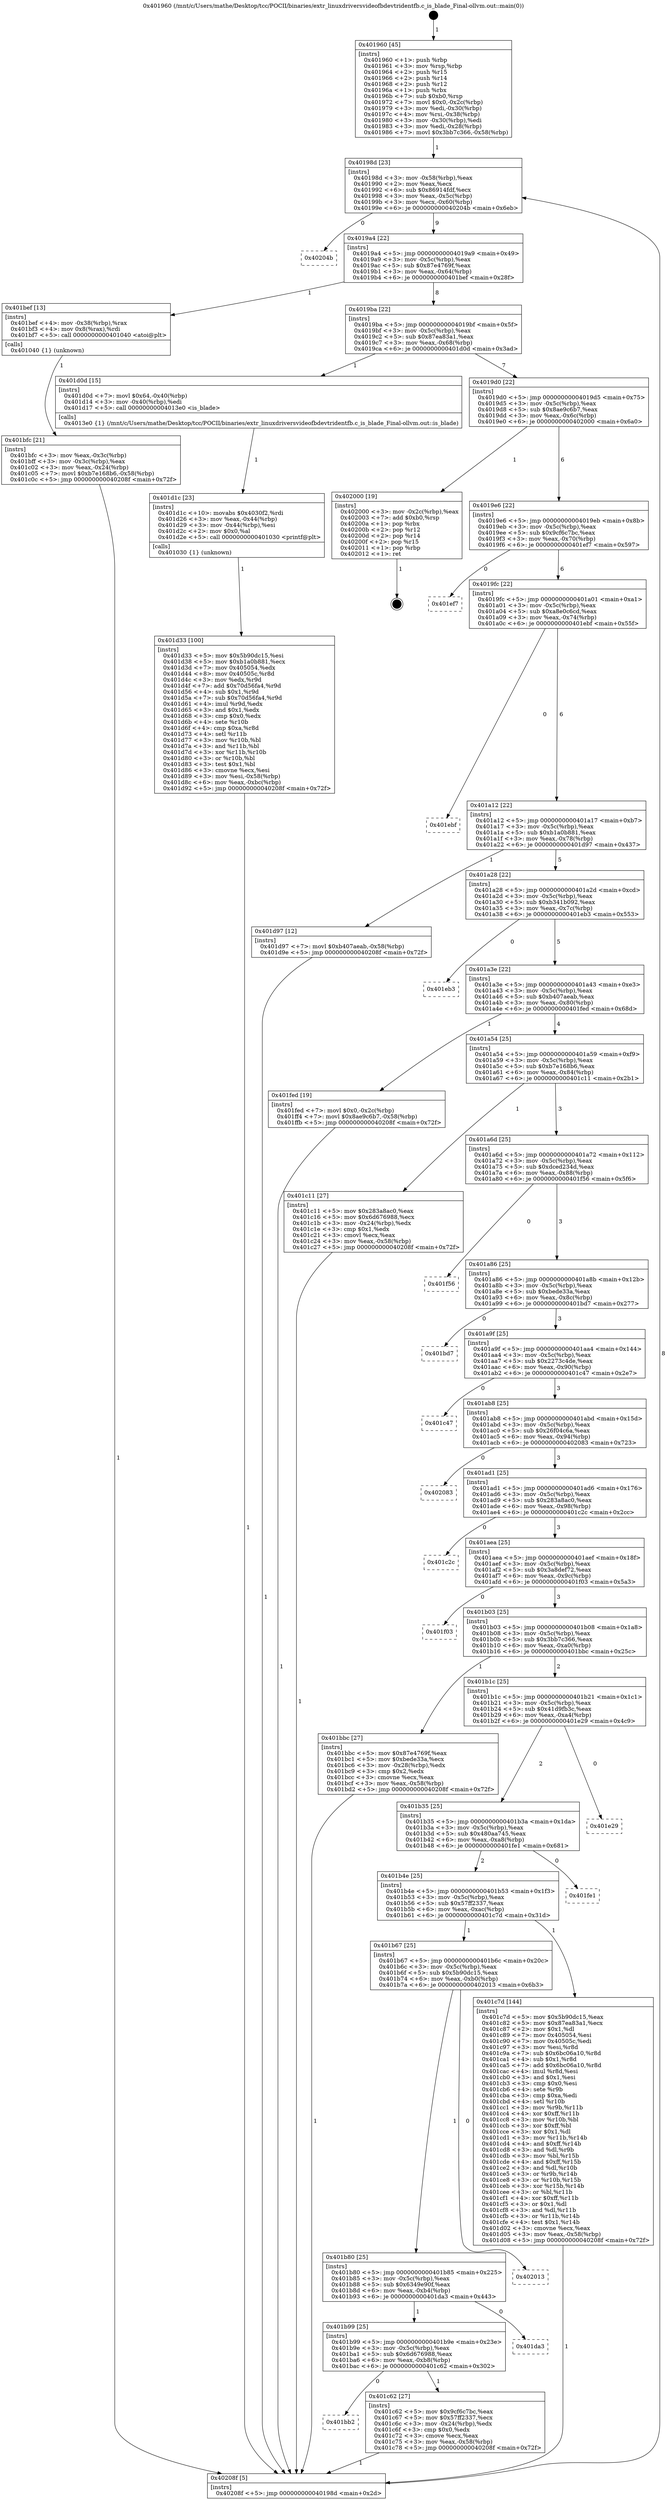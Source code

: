 digraph "0x401960" {
  label = "0x401960 (/mnt/c/Users/mathe/Desktop/tcc/POCII/binaries/extr_linuxdriversvideofbdevtridentfb.c_is_blade_Final-ollvm.out::main(0))"
  labelloc = "t"
  node[shape=record]

  Entry [label="",width=0.3,height=0.3,shape=circle,fillcolor=black,style=filled]
  "0x40198d" [label="{
     0x40198d [23]\l
     | [instrs]\l
     &nbsp;&nbsp;0x40198d \<+3\>: mov -0x58(%rbp),%eax\l
     &nbsp;&nbsp;0x401990 \<+2\>: mov %eax,%ecx\l
     &nbsp;&nbsp;0x401992 \<+6\>: sub $0x86914fdf,%ecx\l
     &nbsp;&nbsp;0x401998 \<+3\>: mov %eax,-0x5c(%rbp)\l
     &nbsp;&nbsp;0x40199b \<+3\>: mov %ecx,-0x60(%rbp)\l
     &nbsp;&nbsp;0x40199e \<+6\>: je 000000000040204b \<main+0x6eb\>\l
  }"]
  "0x40204b" [label="{
     0x40204b\l
  }", style=dashed]
  "0x4019a4" [label="{
     0x4019a4 [22]\l
     | [instrs]\l
     &nbsp;&nbsp;0x4019a4 \<+5\>: jmp 00000000004019a9 \<main+0x49\>\l
     &nbsp;&nbsp;0x4019a9 \<+3\>: mov -0x5c(%rbp),%eax\l
     &nbsp;&nbsp;0x4019ac \<+5\>: sub $0x87e4769f,%eax\l
     &nbsp;&nbsp;0x4019b1 \<+3\>: mov %eax,-0x64(%rbp)\l
     &nbsp;&nbsp;0x4019b4 \<+6\>: je 0000000000401bef \<main+0x28f\>\l
  }"]
  Exit [label="",width=0.3,height=0.3,shape=circle,fillcolor=black,style=filled,peripheries=2]
  "0x401bef" [label="{
     0x401bef [13]\l
     | [instrs]\l
     &nbsp;&nbsp;0x401bef \<+4\>: mov -0x38(%rbp),%rax\l
     &nbsp;&nbsp;0x401bf3 \<+4\>: mov 0x8(%rax),%rdi\l
     &nbsp;&nbsp;0x401bf7 \<+5\>: call 0000000000401040 \<atoi@plt\>\l
     | [calls]\l
     &nbsp;&nbsp;0x401040 \{1\} (unknown)\l
  }"]
  "0x4019ba" [label="{
     0x4019ba [22]\l
     | [instrs]\l
     &nbsp;&nbsp;0x4019ba \<+5\>: jmp 00000000004019bf \<main+0x5f\>\l
     &nbsp;&nbsp;0x4019bf \<+3\>: mov -0x5c(%rbp),%eax\l
     &nbsp;&nbsp;0x4019c2 \<+5\>: sub $0x87ea83a1,%eax\l
     &nbsp;&nbsp;0x4019c7 \<+3\>: mov %eax,-0x68(%rbp)\l
     &nbsp;&nbsp;0x4019ca \<+6\>: je 0000000000401d0d \<main+0x3ad\>\l
  }"]
  "0x401d33" [label="{
     0x401d33 [100]\l
     | [instrs]\l
     &nbsp;&nbsp;0x401d33 \<+5\>: mov $0x5b90dc15,%esi\l
     &nbsp;&nbsp;0x401d38 \<+5\>: mov $0xb1a0b881,%ecx\l
     &nbsp;&nbsp;0x401d3d \<+7\>: mov 0x405054,%edx\l
     &nbsp;&nbsp;0x401d44 \<+8\>: mov 0x40505c,%r8d\l
     &nbsp;&nbsp;0x401d4c \<+3\>: mov %edx,%r9d\l
     &nbsp;&nbsp;0x401d4f \<+7\>: add $0x70d56fa4,%r9d\l
     &nbsp;&nbsp;0x401d56 \<+4\>: sub $0x1,%r9d\l
     &nbsp;&nbsp;0x401d5a \<+7\>: sub $0x70d56fa4,%r9d\l
     &nbsp;&nbsp;0x401d61 \<+4\>: imul %r9d,%edx\l
     &nbsp;&nbsp;0x401d65 \<+3\>: and $0x1,%edx\l
     &nbsp;&nbsp;0x401d68 \<+3\>: cmp $0x0,%edx\l
     &nbsp;&nbsp;0x401d6b \<+4\>: sete %r10b\l
     &nbsp;&nbsp;0x401d6f \<+4\>: cmp $0xa,%r8d\l
     &nbsp;&nbsp;0x401d73 \<+4\>: setl %r11b\l
     &nbsp;&nbsp;0x401d77 \<+3\>: mov %r10b,%bl\l
     &nbsp;&nbsp;0x401d7a \<+3\>: and %r11b,%bl\l
     &nbsp;&nbsp;0x401d7d \<+3\>: xor %r11b,%r10b\l
     &nbsp;&nbsp;0x401d80 \<+3\>: or %r10b,%bl\l
     &nbsp;&nbsp;0x401d83 \<+3\>: test $0x1,%bl\l
     &nbsp;&nbsp;0x401d86 \<+3\>: cmovne %ecx,%esi\l
     &nbsp;&nbsp;0x401d89 \<+3\>: mov %esi,-0x58(%rbp)\l
     &nbsp;&nbsp;0x401d8c \<+6\>: mov %eax,-0xbc(%rbp)\l
     &nbsp;&nbsp;0x401d92 \<+5\>: jmp 000000000040208f \<main+0x72f\>\l
  }"]
  "0x401d0d" [label="{
     0x401d0d [15]\l
     | [instrs]\l
     &nbsp;&nbsp;0x401d0d \<+7\>: movl $0x64,-0x40(%rbp)\l
     &nbsp;&nbsp;0x401d14 \<+3\>: mov -0x40(%rbp),%edi\l
     &nbsp;&nbsp;0x401d17 \<+5\>: call 00000000004013e0 \<is_blade\>\l
     | [calls]\l
     &nbsp;&nbsp;0x4013e0 \{1\} (/mnt/c/Users/mathe/Desktop/tcc/POCII/binaries/extr_linuxdriversvideofbdevtridentfb.c_is_blade_Final-ollvm.out::is_blade)\l
  }"]
  "0x4019d0" [label="{
     0x4019d0 [22]\l
     | [instrs]\l
     &nbsp;&nbsp;0x4019d0 \<+5\>: jmp 00000000004019d5 \<main+0x75\>\l
     &nbsp;&nbsp;0x4019d5 \<+3\>: mov -0x5c(%rbp),%eax\l
     &nbsp;&nbsp;0x4019d8 \<+5\>: sub $0x8ae9c6b7,%eax\l
     &nbsp;&nbsp;0x4019dd \<+3\>: mov %eax,-0x6c(%rbp)\l
     &nbsp;&nbsp;0x4019e0 \<+6\>: je 0000000000402000 \<main+0x6a0\>\l
  }"]
  "0x401d1c" [label="{
     0x401d1c [23]\l
     | [instrs]\l
     &nbsp;&nbsp;0x401d1c \<+10\>: movabs $0x4030f2,%rdi\l
     &nbsp;&nbsp;0x401d26 \<+3\>: mov %eax,-0x44(%rbp)\l
     &nbsp;&nbsp;0x401d29 \<+3\>: mov -0x44(%rbp),%esi\l
     &nbsp;&nbsp;0x401d2c \<+2\>: mov $0x0,%al\l
     &nbsp;&nbsp;0x401d2e \<+5\>: call 0000000000401030 \<printf@plt\>\l
     | [calls]\l
     &nbsp;&nbsp;0x401030 \{1\} (unknown)\l
  }"]
  "0x402000" [label="{
     0x402000 [19]\l
     | [instrs]\l
     &nbsp;&nbsp;0x402000 \<+3\>: mov -0x2c(%rbp),%eax\l
     &nbsp;&nbsp;0x402003 \<+7\>: add $0xb0,%rsp\l
     &nbsp;&nbsp;0x40200a \<+1\>: pop %rbx\l
     &nbsp;&nbsp;0x40200b \<+2\>: pop %r12\l
     &nbsp;&nbsp;0x40200d \<+2\>: pop %r14\l
     &nbsp;&nbsp;0x40200f \<+2\>: pop %r15\l
     &nbsp;&nbsp;0x402011 \<+1\>: pop %rbp\l
     &nbsp;&nbsp;0x402012 \<+1\>: ret\l
  }"]
  "0x4019e6" [label="{
     0x4019e6 [22]\l
     | [instrs]\l
     &nbsp;&nbsp;0x4019e6 \<+5\>: jmp 00000000004019eb \<main+0x8b\>\l
     &nbsp;&nbsp;0x4019eb \<+3\>: mov -0x5c(%rbp),%eax\l
     &nbsp;&nbsp;0x4019ee \<+5\>: sub $0x9cf6c7bc,%eax\l
     &nbsp;&nbsp;0x4019f3 \<+3\>: mov %eax,-0x70(%rbp)\l
     &nbsp;&nbsp;0x4019f6 \<+6\>: je 0000000000401ef7 \<main+0x597\>\l
  }"]
  "0x401bb2" [label="{
     0x401bb2\l
  }", style=dashed]
  "0x401ef7" [label="{
     0x401ef7\l
  }", style=dashed]
  "0x4019fc" [label="{
     0x4019fc [22]\l
     | [instrs]\l
     &nbsp;&nbsp;0x4019fc \<+5\>: jmp 0000000000401a01 \<main+0xa1\>\l
     &nbsp;&nbsp;0x401a01 \<+3\>: mov -0x5c(%rbp),%eax\l
     &nbsp;&nbsp;0x401a04 \<+5\>: sub $0xa8e0c6cd,%eax\l
     &nbsp;&nbsp;0x401a09 \<+3\>: mov %eax,-0x74(%rbp)\l
     &nbsp;&nbsp;0x401a0c \<+6\>: je 0000000000401ebf \<main+0x55f\>\l
  }"]
  "0x401c62" [label="{
     0x401c62 [27]\l
     | [instrs]\l
     &nbsp;&nbsp;0x401c62 \<+5\>: mov $0x9cf6c7bc,%eax\l
     &nbsp;&nbsp;0x401c67 \<+5\>: mov $0x57ff2337,%ecx\l
     &nbsp;&nbsp;0x401c6c \<+3\>: mov -0x24(%rbp),%edx\l
     &nbsp;&nbsp;0x401c6f \<+3\>: cmp $0x0,%edx\l
     &nbsp;&nbsp;0x401c72 \<+3\>: cmove %ecx,%eax\l
     &nbsp;&nbsp;0x401c75 \<+3\>: mov %eax,-0x58(%rbp)\l
     &nbsp;&nbsp;0x401c78 \<+5\>: jmp 000000000040208f \<main+0x72f\>\l
  }"]
  "0x401ebf" [label="{
     0x401ebf\l
  }", style=dashed]
  "0x401a12" [label="{
     0x401a12 [22]\l
     | [instrs]\l
     &nbsp;&nbsp;0x401a12 \<+5\>: jmp 0000000000401a17 \<main+0xb7\>\l
     &nbsp;&nbsp;0x401a17 \<+3\>: mov -0x5c(%rbp),%eax\l
     &nbsp;&nbsp;0x401a1a \<+5\>: sub $0xb1a0b881,%eax\l
     &nbsp;&nbsp;0x401a1f \<+3\>: mov %eax,-0x78(%rbp)\l
     &nbsp;&nbsp;0x401a22 \<+6\>: je 0000000000401d97 \<main+0x437\>\l
  }"]
  "0x401b99" [label="{
     0x401b99 [25]\l
     | [instrs]\l
     &nbsp;&nbsp;0x401b99 \<+5\>: jmp 0000000000401b9e \<main+0x23e\>\l
     &nbsp;&nbsp;0x401b9e \<+3\>: mov -0x5c(%rbp),%eax\l
     &nbsp;&nbsp;0x401ba1 \<+5\>: sub $0x6d676988,%eax\l
     &nbsp;&nbsp;0x401ba6 \<+6\>: mov %eax,-0xb8(%rbp)\l
     &nbsp;&nbsp;0x401bac \<+6\>: je 0000000000401c62 \<main+0x302\>\l
  }"]
  "0x401d97" [label="{
     0x401d97 [12]\l
     | [instrs]\l
     &nbsp;&nbsp;0x401d97 \<+7\>: movl $0xb407aeab,-0x58(%rbp)\l
     &nbsp;&nbsp;0x401d9e \<+5\>: jmp 000000000040208f \<main+0x72f\>\l
  }"]
  "0x401a28" [label="{
     0x401a28 [22]\l
     | [instrs]\l
     &nbsp;&nbsp;0x401a28 \<+5\>: jmp 0000000000401a2d \<main+0xcd\>\l
     &nbsp;&nbsp;0x401a2d \<+3\>: mov -0x5c(%rbp),%eax\l
     &nbsp;&nbsp;0x401a30 \<+5\>: sub $0xb341b092,%eax\l
     &nbsp;&nbsp;0x401a35 \<+3\>: mov %eax,-0x7c(%rbp)\l
     &nbsp;&nbsp;0x401a38 \<+6\>: je 0000000000401eb3 \<main+0x553\>\l
  }"]
  "0x401da3" [label="{
     0x401da3\l
  }", style=dashed]
  "0x401eb3" [label="{
     0x401eb3\l
  }", style=dashed]
  "0x401a3e" [label="{
     0x401a3e [22]\l
     | [instrs]\l
     &nbsp;&nbsp;0x401a3e \<+5\>: jmp 0000000000401a43 \<main+0xe3\>\l
     &nbsp;&nbsp;0x401a43 \<+3\>: mov -0x5c(%rbp),%eax\l
     &nbsp;&nbsp;0x401a46 \<+5\>: sub $0xb407aeab,%eax\l
     &nbsp;&nbsp;0x401a4b \<+3\>: mov %eax,-0x80(%rbp)\l
     &nbsp;&nbsp;0x401a4e \<+6\>: je 0000000000401fed \<main+0x68d\>\l
  }"]
  "0x401b80" [label="{
     0x401b80 [25]\l
     | [instrs]\l
     &nbsp;&nbsp;0x401b80 \<+5\>: jmp 0000000000401b85 \<main+0x225\>\l
     &nbsp;&nbsp;0x401b85 \<+3\>: mov -0x5c(%rbp),%eax\l
     &nbsp;&nbsp;0x401b88 \<+5\>: sub $0x6349e90f,%eax\l
     &nbsp;&nbsp;0x401b8d \<+6\>: mov %eax,-0xb4(%rbp)\l
     &nbsp;&nbsp;0x401b93 \<+6\>: je 0000000000401da3 \<main+0x443\>\l
  }"]
  "0x401fed" [label="{
     0x401fed [19]\l
     | [instrs]\l
     &nbsp;&nbsp;0x401fed \<+7\>: movl $0x0,-0x2c(%rbp)\l
     &nbsp;&nbsp;0x401ff4 \<+7\>: movl $0x8ae9c6b7,-0x58(%rbp)\l
     &nbsp;&nbsp;0x401ffb \<+5\>: jmp 000000000040208f \<main+0x72f\>\l
  }"]
  "0x401a54" [label="{
     0x401a54 [25]\l
     | [instrs]\l
     &nbsp;&nbsp;0x401a54 \<+5\>: jmp 0000000000401a59 \<main+0xf9\>\l
     &nbsp;&nbsp;0x401a59 \<+3\>: mov -0x5c(%rbp),%eax\l
     &nbsp;&nbsp;0x401a5c \<+5\>: sub $0xb7e168b6,%eax\l
     &nbsp;&nbsp;0x401a61 \<+6\>: mov %eax,-0x84(%rbp)\l
     &nbsp;&nbsp;0x401a67 \<+6\>: je 0000000000401c11 \<main+0x2b1\>\l
  }"]
  "0x402013" [label="{
     0x402013\l
  }", style=dashed]
  "0x401c11" [label="{
     0x401c11 [27]\l
     | [instrs]\l
     &nbsp;&nbsp;0x401c11 \<+5\>: mov $0x283a8ac0,%eax\l
     &nbsp;&nbsp;0x401c16 \<+5\>: mov $0x6d676988,%ecx\l
     &nbsp;&nbsp;0x401c1b \<+3\>: mov -0x24(%rbp),%edx\l
     &nbsp;&nbsp;0x401c1e \<+3\>: cmp $0x1,%edx\l
     &nbsp;&nbsp;0x401c21 \<+3\>: cmovl %ecx,%eax\l
     &nbsp;&nbsp;0x401c24 \<+3\>: mov %eax,-0x58(%rbp)\l
     &nbsp;&nbsp;0x401c27 \<+5\>: jmp 000000000040208f \<main+0x72f\>\l
  }"]
  "0x401a6d" [label="{
     0x401a6d [25]\l
     | [instrs]\l
     &nbsp;&nbsp;0x401a6d \<+5\>: jmp 0000000000401a72 \<main+0x112\>\l
     &nbsp;&nbsp;0x401a72 \<+3\>: mov -0x5c(%rbp),%eax\l
     &nbsp;&nbsp;0x401a75 \<+5\>: sub $0xdced234d,%eax\l
     &nbsp;&nbsp;0x401a7a \<+6\>: mov %eax,-0x88(%rbp)\l
     &nbsp;&nbsp;0x401a80 \<+6\>: je 0000000000401f56 \<main+0x5f6\>\l
  }"]
  "0x401b67" [label="{
     0x401b67 [25]\l
     | [instrs]\l
     &nbsp;&nbsp;0x401b67 \<+5\>: jmp 0000000000401b6c \<main+0x20c\>\l
     &nbsp;&nbsp;0x401b6c \<+3\>: mov -0x5c(%rbp),%eax\l
     &nbsp;&nbsp;0x401b6f \<+5\>: sub $0x5b90dc15,%eax\l
     &nbsp;&nbsp;0x401b74 \<+6\>: mov %eax,-0xb0(%rbp)\l
     &nbsp;&nbsp;0x401b7a \<+6\>: je 0000000000402013 \<main+0x6b3\>\l
  }"]
  "0x401f56" [label="{
     0x401f56\l
  }", style=dashed]
  "0x401a86" [label="{
     0x401a86 [25]\l
     | [instrs]\l
     &nbsp;&nbsp;0x401a86 \<+5\>: jmp 0000000000401a8b \<main+0x12b\>\l
     &nbsp;&nbsp;0x401a8b \<+3\>: mov -0x5c(%rbp),%eax\l
     &nbsp;&nbsp;0x401a8e \<+5\>: sub $0xbede33a,%eax\l
     &nbsp;&nbsp;0x401a93 \<+6\>: mov %eax,-0x8c(%rbp)\l
     &nbsp;&nbsp;0x401a99 \<+6\>: je 0000000000401bd7 \<main+0x277\>\l
  }"]
  "0x401c7d" [label="{
     0x401c7d [144]\l
     | [instrs]\l
     &nbsp;&nbsp;0x401c7d \<+5\>: mov $0x5b90dc15,%eax\l
     &nbsp;&nbsp;0x401c82 \<+5\>: mov $0x87ea83a1,%ecx\l
     &nbsp;&nbsp;0x401c87 \<+2\>: mov $0x1,%dl\l
     &nbsp;&nbsp;0x401c89 \<+7\>: mov 0x405054,%esi\l
     &nbsp;&nbsp;0x401c90 \<+7\>: mov 0x40505c,%edi\l
     &nbsp;&nbsp;0x401c97 \<+3\>: mov %esi,%r8d\l
     &nbsp;&nbsp;0x401c9a \<+7\>: sub $0x6bc06a10,%r8d\l
     &nbsp;&nbsp;0x401ca1 \<+4\>: sub $0x1,%r8d\l
     &nbsp;&nbsp;0x401ca5 \<+7\>: add $0x6bc06a10,%r8d\l
     &nbsp;&nbsp;0x401cac \<+4\>: imul %r8d,%esi\l
     &nbsp;&nbsp;0x401cb0 \<+3\>: and $0x1,%esi\l
     &nbsp;&nbsp;0x401cb3 \<+3\>: cmp $0x0,%esi\l
     &nbsp;&nbsp;0x401cb6 \<+4\>: sete %r9b\l
     &nbsp;&nbsp;0x401cba \<+3\>: cmp $0xa,%edi\l
     &nbsp;&nbsp;0x401cbd \<+4\>: setl %r10b\l
     &nbsp;&nbsp;0x401cc1 \<+3\>: mov %r9b,%r11b\l
     &nbsp;&nbsp;0x401cc4 \<+4\>: xor $0xff,%r11b\l
     &nbsp;&nbsp;0x401cc8 \<+3\>: mov %r10b,%bl\l
     &nbsp;&nbsp;0x401ccb \<+3\>: xor $0xff,%bl\l
     &nbsp;&nbsp;0x401cce \<+3\>: xor $0x1,%dl\l
     &nbsp;&nbsp;0x401cd1 \<+3\>: mov %r11b,%r14b\l
     &nbsp;&nbsp;0x401cd4 \<+4\>: and $0xff,%r14b\l
     &nbsp;&nbsp;0x401cd8 \<+3\>: and %dl,%r9b\l
     &nbsp;&nbsp;0x401cdb \<+3\>: mov %bl,%r15b\l
     &nbsp;&nbsp;0x401cde \<+4\>: and $0xff,%r15b\l
     &nbsp;&nbsp;0x401ce2 \<+3\>: and %dl,%r10b\l
     &nbsp;&nbsp;0x401ce5 \<+3\>: or %r9b,%r14b\l
     &nbsp;&nbsp;0x401ce8 \<+3\>: or %r10b,%r15b\l
     &nbsp;&nbsp;0x401ceb \<+3\>: xor %r15b,%r14b\l
     &nbsp;&nbsp;0x401cee \<+3\>: or %bl,%r11b\l
     &nbsp;&nbsp;0x401cf1 \<+4\>: xor $0xff,%r11b\l
     &nbsp;&nbsp;0x401cf5 \<+3\>: or $0x1,%dl\l
     &nbsp;&nbsp;0x401cf8 \<+3\>: and %dl,%r11b\l
     &nbsp;&nbsp;0x401cfb \<+3\>: or %r11b,%r14b\l
     &nbsp;&nbsp;0x401cfe \<+4\>: test $0x1,%r14b\l
     &nbsp;&nbsp;0x401d02 \<+3\>: cmovne %ecx,%eax\l
     &nbsp;&nbsp;0x401d05 \<+3\>: mov %eax,-0x58(%rbp)\l
     &nbsp;&nbsp;0x401d08 \<+5\>: jmp 000000000040208f \<main+0x72f\>\l
  }"]
  "0x401bd7" [label="{
     0x401bd7\l
  }", style=dashed]
  "0x401a9f" [label="{
     0x401a9f [25]\l
     | [instrs]\l
     &nbsp;&nbsp;0x401a9f \<+5\>: jmp 0000000000401aa4 \<main+0x144\>\l
     &nbsp;&nbsp;0x401aa4 \<+3\>: mov -0x5c(%rbp),%eax\l
     &nbsp;&nbsp;0x401aa7 \<+5\>: sub $0x2273c4de,%eax\l
     &nbsp;&nbsp;0x401aac \<+6\>: mov %eax,-0x90(%rbp)\l
     &nbsp;&nbsp;0x401ab2 \<+6\>: je 0000000000401c47 \<main+0x2e7\>\l
  }"]
  "0x401b4e" [label="{
     0x401b4e [25]\l
     | [instrs]\l
     &nbsp;&nbsp;0x401b4e \<+5\>: jmp 0000000000401b53 \<main+0x1f3\>\l
     &nbsp;&nbsp;0x401b53 \<+3\>: mov -0x5c(%rbp),%eax\l
     &nbsp;&nbsp;0x401b56 \<+5\>: sub $0x57ff2337,%eax\l
     &nbsp;&nbsp;0x401b5b \<+6\>: mov %eax,-0xac(%rbp)\l
     &nbsp;&nbsp;0x401b61 \<+6\>: je 0000000000401c7d \<main+0x31d\>\l
  }"]
  "0x401c47" [label="{
     0x401c47\l
  }", style=dashed]
  "0x401ab8" [label="{
     0x401ab8 [25]\l
     | [instrs]\l
     &nbsp;&nbsp;0x401ab8 \<+5\>: jmp 0000000000401abd \<main+0x15d\>\l
     &nbsp;&nbsp;0x401abd \<+3\>: mov -0x5c(%rbp),%eax\l
     &nbsp;&nbsp;0x401ac0 \<+5\>: sub $0x26f04c6a,%eax\l
     &nbsp;&nbsp;0x401ac5 \<+6\>: mov %eax,-0x94(%rbp)\l
     &nbsp;&nbsp;0x401acb \<+6\>: je 0000000000402083 \<main+0x723\>\l
  }"]
  "0x401fe1" [label="{
     0x401fe1\l
  }", style=dashed]
  "0x402083" [label="{
     0x402083\l
  }", style=dashed]
  "0x401ad1" [label="{
     0x401ad1 [25]\l
     | [instrs]\l
     &nbsp;&nbsp;0x401ad1 \<+5\>: jmp 0000000000401ad6 \<main+0x176\>\l
     &nbsp;&nbsp;0x401ad6 \<+3\>: mov -0x5c(%rbp),%eax\l
     &nbsp;&nbsp;0x401ad9 \<+5\>: sub $0x283a8ac0,%eax\l
     &nbsp;&nbsp;0x401ade \<+6\>: mov %eax,-0x98(%rbp)\l
     &nbsp;&nbsp;0x401ae4 \<+6\>: je 0000000000401c2c \<main+0x2cc\>\l
  }"]
  "0x401b35" [label="{
     0x401b35 [25]\l
     | [instrs]\l
     &nbsp;&nbsp;0x401b35 \<+5\>: jmp 0000000000401b3a \<main+0x1da\>\l
     &nbsp;&nbsp;0x401b3a \<+3\>: mov -0x5c(%rbp),%eax\l
     &nbsp;&nbsp;0x401b3d \<+5\>: sub $0x480aa745,%eax\l
     &nbsp;&nbsp;0x401b42 \<+6\>: mov %eax,-0xa8(%rbp)\l
     &nbsp;&nbsp;0x401b48 \<+6\>: je 0000000000401fe1 \<main+0x681\>\l
  }"]
  "0x401c2c" [label="{
     0x401c2c\l
  }", style=dashed]
  "0x401aea" [label="{
     0x401aea [25]\l
     | [instrs]\l
     &nbsp;&nbsp;0x401aea \<+5\>: jmp 0000000000401aef \<main+0x18f\>\l
     &nbsp;&nbsp;0x401aef \<+3\>: mov -0x5c(%rbp),%eax\l
     &nbsp;&nbsp;0x401af2 \<+5\>: sub $0x3a8def72,%eax\l
     &nbsp;&nbsp;0x401af7 \<+6\>: mov %eax,-0x9c(%rbp)\l
     &nbsp;&nbsp;0x401afd \<+6\>: je 0000000000401f03 \<main+0x5a3\>\l
  }"]
  "0x401e29" [label="{
     0x401e29\l
  }", style=dashed]
  "0x401f03" [label="{
     0x401f03\l
  }", style=dashed]
  "0x401b03" [label="{
     0x401b03 [25]\l
     | [instrs]\l
     &nbsp;&nbsp;0x401b03 \<+5\>: jmp 0000000000401b08 \<main+0x1a8\>\l
     &nbsp;&nbsp;0x401b08 \<+3\>: mov -0x5c(%rbp),%eax\l
     &nbsp;&nbsp;0x401b0b \<+5\>: sub $0x3bb7c366,%eax\l
     &nbsp;&nbsp;0x401b10 \<+6\>: mov %eax,-0xa0(%rbp)\l
     &nbsp;&nbsp;0x401b16 \<+6\>: je 0000000000401bbc \<main+0x25c\>\l
  }"]
  "0x401bfc" [label="{
     0x401bfc [21]\l
     | [instrs]\l
     &nbsp;&nbsp;0x401bfc \<+3\>: mov %eax,-0x3c(%rbp)\l
     &nbsp;&nbsp;0x401bff \<+3\>: mov -0x3c(%rbp),%eax\l
     &nbsp;&nbsp;0x401c02 \<+3\>: mov %eax,-0x24(%rbp)\l
     &nbsp;&nbsp;0x401c05 \<+7\>: movl $0xb7e168b6,-0x58(%rbp)\l
     &nbsp;&nbsp;0x401c0c \<+5\>: jmp 000000000040208f \<main+0x72f\>\l
  }"]
  "0x401bbc" [label="{
     0x401bbc [27]\l
     | [instrs]\l
     &nbsp;&nbsp;0x401bbc \<+5\>: mov $0x87e4769f,%eax\l
     &nbsp;&nbsp;0x401bc1 \<+5\>: mov $0xbede33a,%ecx\l
     &nbsp;&nbsp;0x401bc6 \<+3\>: mov -0x28(%rbp),%edx\l
     &nbsp;&nbsp;0x401bc9 \<+3\>: cmp $0x2,%edx\l
     &nbsp;&nbsp;0x401bcc \<+3\>: cmovne %ecx,%eax\l
     &nbsp;&nbsp;0x401bcf \<+3\>: mov %eax,-0x58(%rbp)\l
     &nbsp;&nbsp;0x401bd2 \<+5\>: jmp 000000000040208f \<main+0x72f\>\l
  }"]
  "0x401b1c" [label="{
     0x401b1c [25]\l
     | [instrs]\l
     &nbsp;&nbsp;0x401b1c \<+5\>: jmp 0000000000401b21 \<main+0x1c1\>\l
     &nbsp;&nbsp;0x401b21 \<+3\>: mov -0x5c(%rbp),%eax\l
     &nbsp;&nbsp;0x401b24 \<+5\>: sub $0x41d9fb3c,%eax\l
     &nbsp;&nbsp;0x401b29 \<+6\>: mov %eax,-0xa4(%rbp)\l
     &nbsp;&nbsp;0x401b2f \<+6\>: je 0000000000401e29 \<main+0x4c9\>\l
  }"]
  "0x40208f" [label="{
     0x40208f [5]\l
     | [instrs]\l
     &nbsp;&nbsp;0x40208f \<+5\>: jmp 000000000040198d \<main+0x2d\>\l
  }"]
  "0x401960" [label="{
     0x401960 [45]\l
     | [instrs]\l
     &nbsp;&nbsp;0x401960 \<+1\>: push %rbp\l
     &nbsp;&nbsp;0x401961 \<+3\>: mov %rsp,%rbp\l
     &nbsp;&nbsp;0x401964 \<+2\>: push %r15\l
     &nbsp;&nbsp;0x401966 \<+2\>: push %r14\l
     &nbsp;&nbsp;0x401968 \<+2\>: push %r12\l
     &nbsp;&nbsp;0x40196a \<+1\>: push %rbx\l
     &nbsp;&nbsp;0x40196b \<+7\>: sub $0xb0,%rsp\l
     &nbsp;&nbsp;0x401972 \<+7\>: movl $0x0,-0x2c(%rbp)\l
     &nbsp;&nbsp;0x401979 \<+3\>: mov %edi,-0x30(%rbp)\l
     &nbsp;&nbsp;0x40197c \<+4\>: mov %rsi,-0x38(%rbp)\l
     &nbsp;&nbsp;0x401980 \<+3\>: mov -0x30(%rbp),%edi\l
     &nbsp;&nbsp;0x401983 \<+3\>: mov %edi,-0x28(%rbp)\l
     &nbsp;&nbsp;0x401986 \<+7\>: movl $0x3bb7c366,-0x58(%rbp)\l
  }"]
  Entry -> "0x401960" [label=" 1"]
  "0x40198d" -> "0x40204b" [label=" 0"]
  "0x40198d" -> "0x4019a4" [label=" 9"]
  "0x402000" -> Exit [label=" 1"]
  "0x4019a4" -> "0x401bef" [label=" 1"]
  "0x4019a4" -> "0x4019ba" [label=" 8"]
  "0x401fed" -> "0x40208f" [label=" 1"]
  "0x4019ba" -> "0x401d0d" [label=" 1"]
  "0x4019ba" -> "0x4019d0" [label=" 7"]
  "0x401d97" -> "0x40208f" [label=" 1"]
  "0x4019d0" -> "0x402000" [label=" 1"]
  "0x4019d0" -> "0x4019e6" [label=" 6"]
  "0x401d33" -> "0x40208f" [label=" 1"]
  "0x4019e6" -> "0x401ef7" [label=" 0"]
  "0x4019e6" -> "0x4019fc" [label=" 6"]
  "0x401d1c" -> "0x401d33" [label=" 1"]
  "0x4019fc" -> "0x401ebf" [label=" 0"]
  "0x4019fc" -> "0x401a12" [label=" 6"]
  "0x401d0d" -> "0x401d1c" [label=" 1"]
  "0x401a12" -> "0x401d97" [label=" 1"]
  "0x401a12" -> "0x401a28" [label=" 5"]
  "0x401c62" -> "0x40208f" [label=" 1"]
  "0x401a28" -> "0x401eb3" [label=" 0"]
  "0x401a28" -> "0x401a3e" [label=" 5"]
  "0x401b99" -> "0x401bb2" [label=" 0"]
  "0x401a3e" -> "0x401fed" [label=" 1"]
  "0x401a3e" -> "0x401a54" [label=" 4"]
  "0x401c7d" -> "0x40208f" [label=" 1"]
  "0x401a54" -> "0x401c11" [label=" 1"]
  "0x401a54" -> "0x401a6d" [label=" 3"]
  "0x401b80" -> "0x401b99" [label=" 1"]
  "0x401a6d" -> "0x401f56" [label=" 0"]
  "0x401a6d" -> "0x401a86" [label=" 3"]
  "0x401b99" -> "0x401c62" [label=" 1"]
  "0x401a86" -> "0x401bd7" [label=" 0"]
  "0x401a86" -> "0x401a9f" [label=" 3"]
  "0x401b67" -> "0x401b80" [label=" 1"]
  "0x401a9f" -> "0x401c47" [label=" 0"]
  "0x401a9f" -> "0x401ab8" [label=" 3"]
  "0x401b80" -> "0x401da3" [label=" 0"]
  "0x401ab8" -> "0x402083" [label=" 0"]
  "0x401ab8" -> "0x401ad1" [label=" 3"]
  "0x401b4e" -> "0x401b67" [label=" 1"]
  "0x401ad1" -> "0x401c2c" [label=" 0"]
  "0x401ad1" -> "0x401aea" [label=" 3"]
  "0x401b67" -> "0x402013" [label=" 0"]
  "0x401aea" -> "0x401f03" [label=" 0"]
  "0x401aea" -> "0x401b03" [label=" 3"]
  "0x401b35" -> "0x401b4e" [label=" 2"]
  "0x401b03" -> "0x401bbc" [label=" 1"]
  "0x401b03" -> "0x401b1c" [label=" 2"]
  "0x401bbc" -> "0x40208f" [label=" 1"]
  "0x401960" -> "0x40198d" [label=" 1"]
  "0x40208f" -> "0x40198d" [label=" 8"]
  "0x401bef" -> "0x401bfc" [label=" 1"]
  "0x401bfc" -> "0x40208f" [label=" 1"]
  "0x401c11" -> "0x40208f" [label=" 1"]
  "0x401b35" -> "0x401fe1" [label=" 0"]
  "0x401b1c" -> "0x401e29" [label=" 0"]
  "0x401b1c" -> "0x401b35" [label=" 2"]
  "0x401b4e" -> "0x401c7d" [label=" 1"]
}
